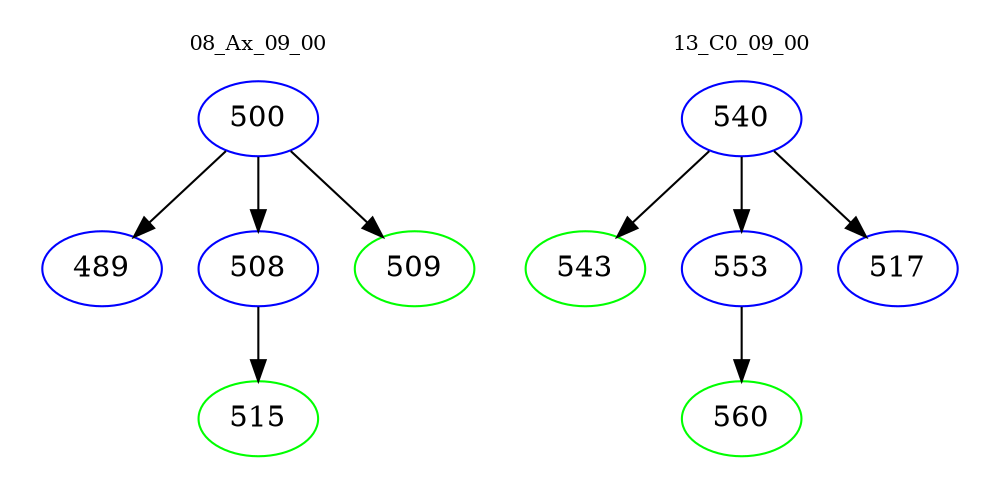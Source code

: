 digraph{
subgraph cluster_0 {
color = white
label = "08_Ax_09_00";
fontsize=10;
T0_500 [label="500", color="blue"]
T0_500 -> T0_489 [color="black"]
T0_489 [label="489", color="blue"]
T0_500 -> T0_508 [color="black"]
T0_508 [label="508", color="blue"]
T0_508 -> T0_515 [color="black"]
T0_515 [label="515", color="green"]
T0_500 -> T0_509 [color="black"]
T0_509 [label="509", color="green"]
}
subgraph cluster_1 {
color = white
label = "13_C0_09_00";
fontsize=10;
T1_540 [label="540", color="blue"]
T1_540 -> T1_543 [color="black"]
T1_543 [label="543", color="green"]
T1_540 -> T1_553 [color="black"]
T1_553 [label="553", color="blue"]
T1_553 -> T1_560 [color="black"]
T1_560 [label="560", color="green"]
T1_540 -> T1_517 [color="black"]
T1_517 [label="517", color="blue"]
}
}
